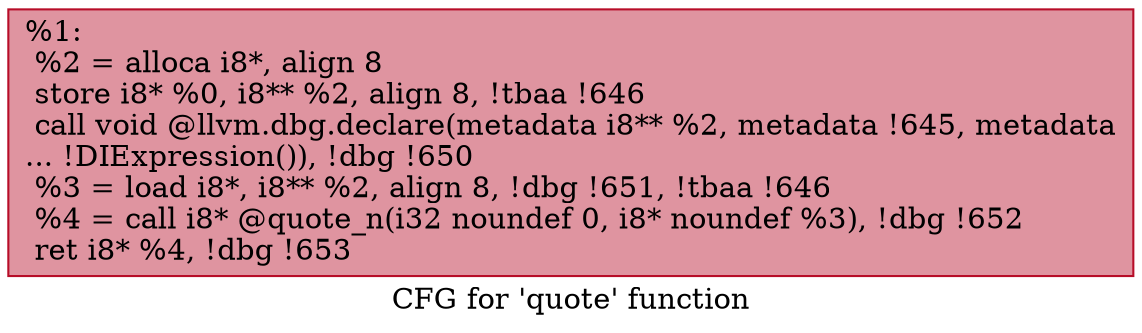 digraph "CFG for 'quote' function" {
	label="CFG for 'quote' function";

	Node0x7776a0 [shape=record,color="#b70d28ff", style=filled, fillcolor="#b70d2870",label="{%1:\l  %2 = alloca i8*, align 8\l  store i8* %0, i8** %2, align 8, !tbaa !646\l  call void @llvm.dbg.declare(metadata i8** %2, metadata !645, metadata\l... !DIExpression()), !dbg !650\l  %3 = load i8*, i8** %2, align 8, !dbg !651, !tbaa !646\l  %4 = call i8* @quote_n(i32 noundef 0, i8* noundef %3), !dbg !652\l  ret i8* %4, !dbg !653\l}"];
}
